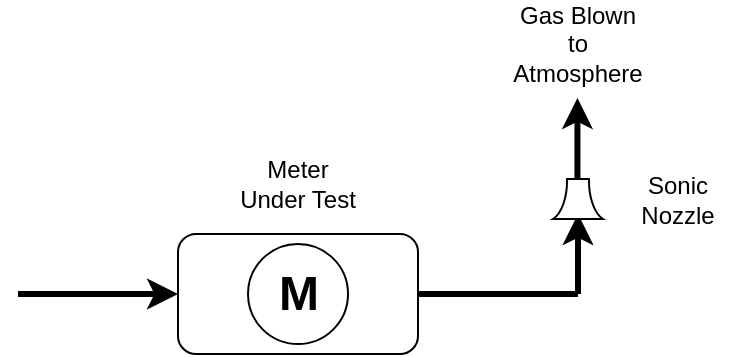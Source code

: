 <mxfile version="21.6.6" type="device">
  <diagram name="Page-1" id="pH4jSq1vHjbk4k55vory">
    <mxGraphModel dx="661" dy="877" grid="1" gridSize="10" guides="1" tooltips="1" connect="1" arrows="1" fold="1" page="1" pageScale="1" pageWidth="850" pageHeight="1100" math="0" shadow="0">
      <root>
        <mxCell id="0" />
        <mxCell id="1" parent="0" />
        <mxCell id="8rycqrCk4AuXxEZ8GZv0-1" value="" style="rounded=1;whiteSpace=wrap;html=1;" vertex="1" parent="1">
          <mxGeometry x="120" y="250" width="120" height="60" as="geometry" />
        </mxCell>
        <mxCell id="8rycqrCk4AuXxEZ8GZv0-3" value="" style="ellipse;whiteSpace=wrap;html=1;aspect=fixed;" vertex="1" parent="1">
          <mxGeometry x="155" y="255" width="50" height="50" as="geometry" />
        </mxCell>
        <mxCell id="8rycqrCk4AuXxEZ8GZv0-4" value="M" style="text;strokeColor=none;fillColor=none;html=1;fontSize=24;fontStyle=1;verticalAlign=middle;align=center;" vertex="1" parent="1">
          <mxGeometry x="130" y="260" width="100" height="40" as="geometry" />
        </mxCell>
        <mxCell id="8rycqrCk4AuXxEZ8GZv0-5" value="" style="endArrow=classic;html=1;rounded=0;strokeWidth=3;" edge="1" parent="1">
          <mxGeometry width="50" height="50" relative="1" as="geometry">
            <mxPoint x="40" y="280" as="sourcePoint" />
            <mxPoint x="120" y="280" as="targetPoint" />
          </mxGeometry>
        </mxCell>
        <mxCell id="8rycqrCk4AuXxEZ8GZv0-6" value="" style="endArrow=classic;html=1;rounded=0;strokeWidth=3;" edge="1" parent="1">
          <mxGeometry width="50" height="50" relative="1" as="geometry">
            <mxPoint x="320" y="280" as="sourcePoint" />
            <mxPoint x="320" y="240" as="targetPoint" />
          </mxGeometry>
        </mxCell>
        <mxCell id="8rycqrCk4AuXxEZ8GZv0-7" value="" style="endArrow=none;html=1;rounded=0;strokeWidth=3;" edge="1" parent="1">
          <mxGeometry width="50" height="50" relative="1" as="geometry">
            <mxPoint x="240" y="280" as="sourcePoint" />
            <mxPoint x="320" y="280" as="targetPoint" />
          </mxGeometry>
        </mxCell>
        <mxCell id="8rycqrCk4AuXxEZ8GZv0-8" value="" style="verticalLabelPosition=bottom;align=center;outlineConnect=0;dashed=0;html=1;verticalAlign=top;shape=mxgraph.pid.flow_sensors.flow_nozzle;rotation=-90;" vertex="1" parent="1">
          <mxGeometry x="310" y="220" width="20" height="25" as="geometry" />
        </mxCell>
        <mxCell id="8rycqrCk4AuXxEZ8GZv0-9" value="" style="endArrow=classic;html=1;rounded=0;strokeWidth=3;" edge="1" parent="1">
          <mxGeometry width="50" height="50" relative="1" as="geometry">
            <mxPoint x="319.71" y="222" as="sourcePoint" />
            <mxPoint x="319.71" y="182" as="targetPoint" />
          </mxGeometry>
        </mxCell>
        <mxCell id="8rycqrCk4AuXxEZ8GZv0-10" value="Meter Under Test" style="text;html=1;strokeColor=none;fillColor=none;align=center;verticalAlign=middle;whiteSpace=wrap;rounded=0;" vertex="1" parent="1">
          <mxGeometry x="150" y="210" width="60" height="30" as="geometry" />
        </mxCell>
        <mxCell id="8rycqrCk4AuXxEZ8GZv0-11" value="Sonic Nozzle" style="text;html=1;strokeColor=none;fillColor=none;align=center;verticalAlign=middle;whiteSpace=wrap;rounded=0;" vertex="1" parent="1">
          <mxGeometry x="340" y="217.5" width="60" height="30" as="geometry" />
        </mxCell>
        <mxCell id="8rycqrCk4AuXxEZ8GZv0-12" value="Gas Blown to Atmosphere" style="text;html=1;strokeColor=none;fillColor=none;align=center;verticalAlign=middle;whiteSpace=wrap;rounded=0;" vertex="1" parent="1">
          <mxGeometry x="290" y="140" width="60" height="30" as="geometry" />
        </mxCell>
      </root>
    </mxGraphModel>
  </diagram>
</mxfile>
